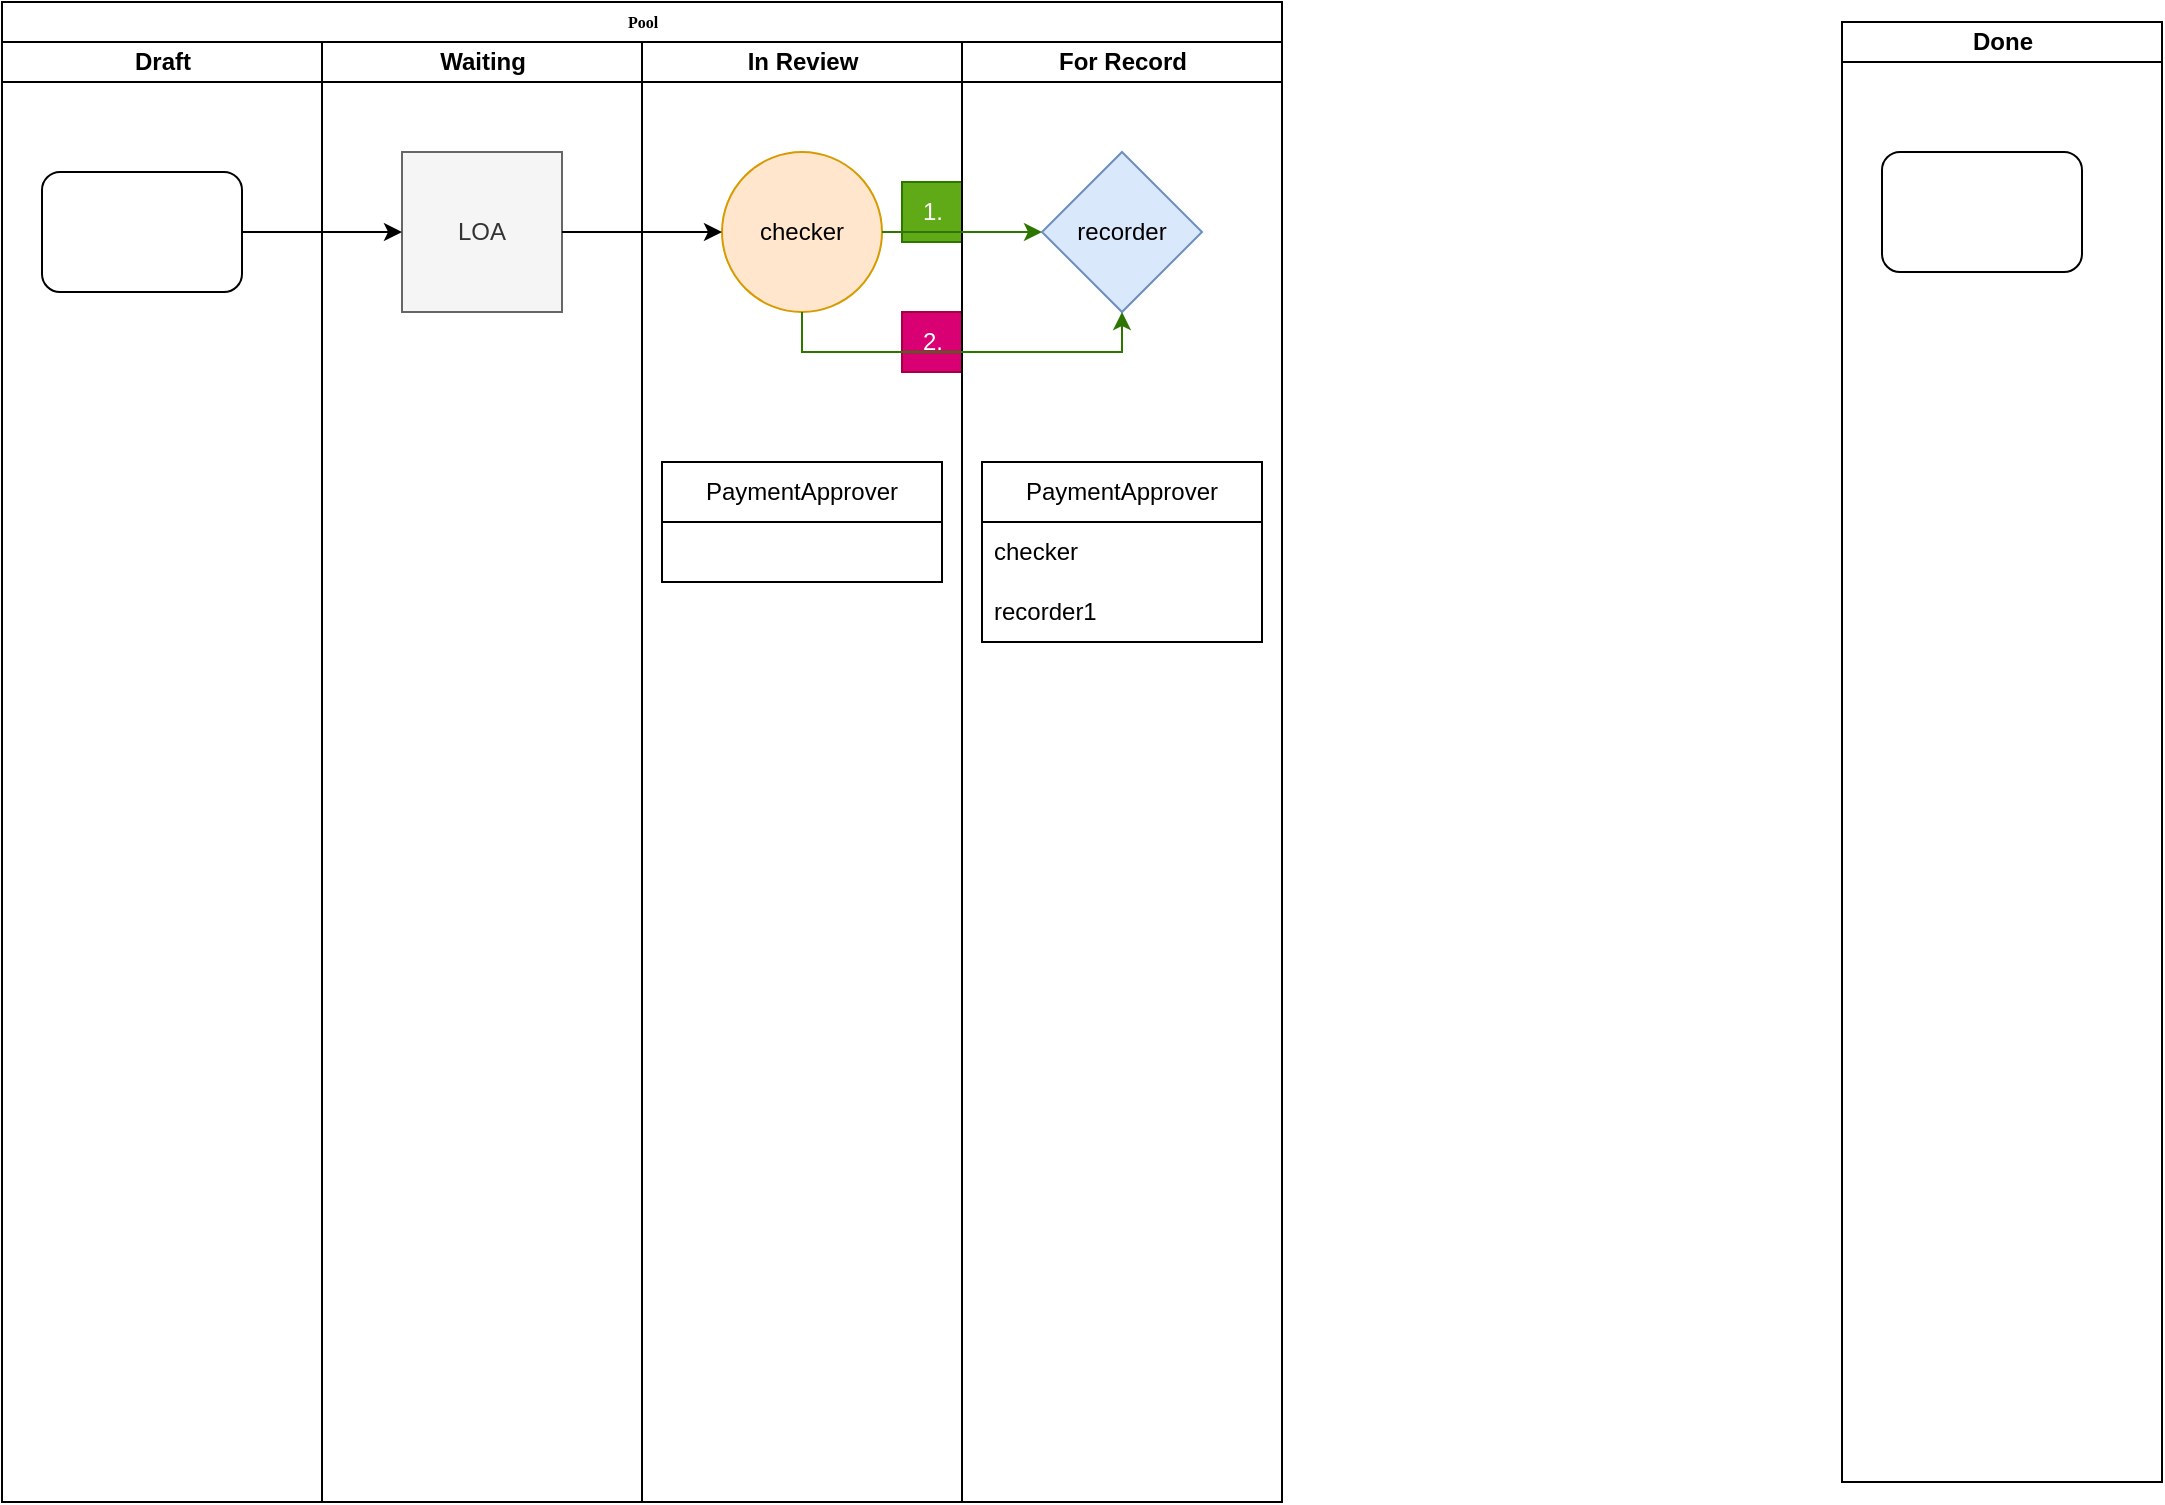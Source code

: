 <mxfile version="20.8.11" type="github">
  <diagram name="Page-1" id="74e2e168-ea6b-b213-b513-2b3c1d86103e">
    <mxGraphModel dx="1434" dy="887" grid="1" gridSize="10" guides="1" tooltips="1" connect="1" arrows="1" fold="1" page="1" pageScale="1" pageWidth="1100" pageHeight="850" background="none" math="0" shadow="0">
      <root>
        <mxCell id="0" />
        <mxCell id="1" parent="0" />
        <mxCell id="77e6c97f196da883-1" value="Pool" style="swimlane;html=1;childLayout=stackLayout;startSize=20;rounded=0;shadow=0;labelBackgroundColor=none;strokeWidth=1;fontFamily=Verdana;fontSize=8;align=center;" parent="1" vertex="1">
          <mxGeometry x="70" y="40" width="640" height="750" as="geometry">
            <mxRectangle x="70" y="40" width="60" height="20" as="alternateBounds" />
          </mxGeometry>
        </mxCell>
        <mxCell id="77e6c97f196da883-2" value="Draft" style="swimlane;html=1;startSize=20;" parent="77e6c97f196da883-1" vertex="1">
          <mxGeometry y="20" width="160" height="730" as="geometry" />
        </mxCell>
        <mxCell id="77e6c97f196da883-8" value="" style="rounded=1;whiteSpace=wrap;html=1;shadow=0;labelBackgroundColor=none;strokeWidth=1;fontFamily=Verdana;fontSize=8;align=center;" parent="77e6c97f196da883-2" vertex="1">
          <mxGeometry x="20" y="65" width="100" height="60" as="geometry" />
        </mxCell>
        <mxCell id="77e6c97f196da883-3" value="Waiting" style="swimlane;html=1;startSize=20;" parent="77e6c97f196da883-1" vertex="1">
          <mxGeometry x="160" y="20" width="160" height="730" as="geometry" />
        </mxCell>
        <mxCell id="VV6RDWOt5vz2KFIf3M-o-1" value="LOA" style="whiteSpace=wrap;html=1;aspect=fixed;fillColor=#f5f5f5;fontColor=#333333;strokeColor=#666666;" vertex="1" parent="77e6c97f196da883-3">
          <mxGeometry x="40" y="55" width="80" height="80" as="geometry" />
        </mxCell>
        <mxCell id="77e6c97f196da883-4" value="In Review" style="swimlane;html=1;startSize=20;" parent="77e6c97f196da883-1" vertex="1">
          <mxGeometry x="320" y="20" width="160" height="730" as="geometry" />
        </mxCell>
        <mxCell id="VV6RDWOt5vz2KFIf3M-o-3" value="checker" style="ellipse;whiteSpace=wrap;html=1;aspect=fixed;fillColor=#ffe6cc;strokeColor=#d79b00;" vertex="1" parent="77e6c97f196da883-4">
          <mxGeometry x="40" y="55" width="80" height="80" as="geometry" />
        </mxCell>
        <mxCell id="VV6RDWOt5vz2KFIf3M-o-12" value="2." style="text;html=1;align=center;verticalAlign=middle;resizable=0;points=[];autosize=1;strokeColor=#A50040;fillColor=#d80073;fontColor=#ffffff;" vertex="1" parent="77e6c97f196da883-4">
          <mxGeometry x="130" y="135" width="30" height="30" as="geometry" />
        </mxCell>
        <mxCell id="VV6RDWOt5vz2KFIf3M-o-11" value="1." style="text;html=1;align=center;verticalAlign=middle;resizable=0;points=[];autosize=1;strokeColor=#2D7600;fillColor=#60a917;fontColor=#ffffff;" vertex="1" parent="77e6c97f196da883-4">
          <mxGeometry x="130" y="70" width="30" height="30" as="geometry" />
        </mxCell>
        <mxCell id="VV6RDWOt5vz2KFIf3M-o-15" value="PaymentApprover" style="swimlane;fontStyle=0;childLayout=stackLayout;horizontal=1;startSize=30;horizontalStack=0;resizeParent=1;resizeParentMax=0;resizeLast=0;collapsible=1;marginBottom=0;whiteSpace=wrap;html=1;" vertex="1" parent="77e6c97f196da883-4">
          <mxGeometry x="10" y="210" width="140" height="60" as="geometry" />
        </mxCell>
        <mxCell id="77e6c97f196da883-5" value="For Record" style="swimlane;html=1;startSize=20;" parent="77e6c97f196da883-1" vertex="1">
          <mxGeometry x="480" y="20" width="160" height="730" as="geometry" />
        </mxCell>
        <mxCell id="VV6RDWOt5vz2KFIf3M-o-4" value="recorder" style="rhombus;whiteSpace=wrap;html=1;fillColor=#dae8fc;strokeColor=#6c8ebf;" vertex="1" parent="77e6c97f196da883-5">
          <mxGeometry x="40" y="55" width="80" height="80" as="geometry" />
        </mxCell>
        <mxCell id="VV6RDWOt5vz2KFIf3M-o-21" value="PaymentApprover" style="swimlane;fontStyle=0;childLayout=stackLayout;horizontal=1;startSize=30;horizontalStack=0;resizeParent=1;resizeParentMax=0;resizeLast=0;collapsible=1;marginBottom=0;whiteSpace=wrap;html=1;" vertex="1" parent="77e6c97f196da883-5">
          <mxGeometry x="10" y="210" width="140" height="90" as="geometry" />
        </mxCell>
        <mxCell id="VV6RDWOt5vz2KFIf3M-o-22" value="checker" style="text;strokeColor=none;fillColor=none;align=left;verticalAlign=middle;spacingLeft=4;spacingRight=4;overflow=hidden;points=[[0,0.5],[1,0.5]];portConstraint=eastwest;rotatable=0;whiteSpace=wrap;html=1;" vertex="1" parent="VV6RDWOt5vz2KFIf3M-o-21">
          <mxGeometry y="30" width="140" height="30" as="geometry" />
        </mxCell>
        <mxCell id="VV6RDWOt5vz2KFIf3M-o-23" value="recorder1" style="text;strokeColor=none;fillColor=none;align=left;verticalAlign=middle;spacingLeft=4;spacingRight=4;overflow=hidden;points=[[0,0.5],[1,0.5]];portConstraint=eastwest;rotatable=0;whiteSpace=wrap;html=1;" vertex="1" parent="VV6RDWOt5vz2KFIf3M-o-21">
          <mxGeometry y="60" width="140" height="30" as="geometry" />
        </mxCell>
        <mxCell id="VV6RDWOt5vz2KFIf3M-o-2" style="edgeStyle=orthogonalEdgeStyle;rounded=0;orthogonalLoop=1;jettySize=auto;html=1;exitX=1;exitY=0.5;exitDx=0;exitDy=0;entryX=0;entryY=0.5;entryDx=0;entryDy=0;" edge="1" parent="77e6c97f196da883-1" source="77e6c97f196da883-8" target="VV6RDWOt5vz2KFIf3M-o-1">
          <mxGeometry relative="1" as="geometry" />
        </mxCell>
        <mxCell id="VV6RDWOt5vz2KFIf3M-o-5" style="edgeStyle=orthogonalEdgeStyle;rounded=0;orthogonalLoop=1;jettySize=auto;html=1;exitX=1;exitY=0.5;exitDx=0;exitDy=0;" edge="1" parent="77e6c97f196da883-1" source="VV6RDWOt5vz2KFIf3M-o-1" target="VV6RDWOt5vz2KFIf3M-o-3">
          <mxGeometry relative="1" as="geometry" />
        </mxCell>
        <mxCell id="VV6RDWOt5vz2KFIf3M-o-6" style="edgeStyle=orthogonalEdgeStyle;rounded=0;orthogonalLoop=1;jettySize=auto;html=1;exitX=1;exitY=0.5;exitDx=0;exitDy=0;entryX=0;entryY=0.5;entryDx=0;entryDy=0;fillColor=#60a917;strokeColor=#2D7600;" edge="1" parent="77e6c97f196da883-1" source="VV6RDWOt5vz2KFIf3M-o-3" target="VV6RDWOt5vz2KFIf3M-o-4">
          <mxGeometry relative="1" as="geometry" />
        </mxCell>
        <mxCell id="VV6RDWOt5vz2KFIf3M-o-7" style="edgeStyle=orthogonalEdgeStyle;rounded=0;orthogonalLoop=1;jettySize=auto;html=1;exitX=0.5;exitY=1;exitDx=0;exitDy=0;entryX=0.5;entryY=1;entryDx=0;entryDy=0;fillColor=#60a917;strokeColor=#2D7600;" edge="1" parent="77e6c97f196da883-1" source="VV6RDWOt5vz2KFIf3M-o-3" target="VV6RDWOt5vz2KFIf3M-o-4">
          <mxGeometry relative="1" as="geometry" />
        </mxCell>
        <mxCell id="VV6RDWOt5vz2KFIf3M-o-24" value="Done" style="swimlane;html=1;startSize=20;" vertex="1" parent="1">
          <mxGeometry x="990" y="50" width="160" height="730" as="geometry" />
        </mxCell>
        <mxCell id="VV6RDWOt5vz2KFIf3M-o-25" value="" style="rounded=1;whiteSpace=wrap;html=1;shadow=0;labelBackgroundColor=none;strokeWidth=1;fontFamily=Verdana;fontSize=8;align=center;" vertex="1" parent="VV6RDWOt5vz2KFIf3M-o-24">
          <mxGeometry x="20" y="65" width="100" height="60" as="geometry" />
        </mxCell>
      </root>
    </mxGraphModel>
  </diagram>
</mxfile>
